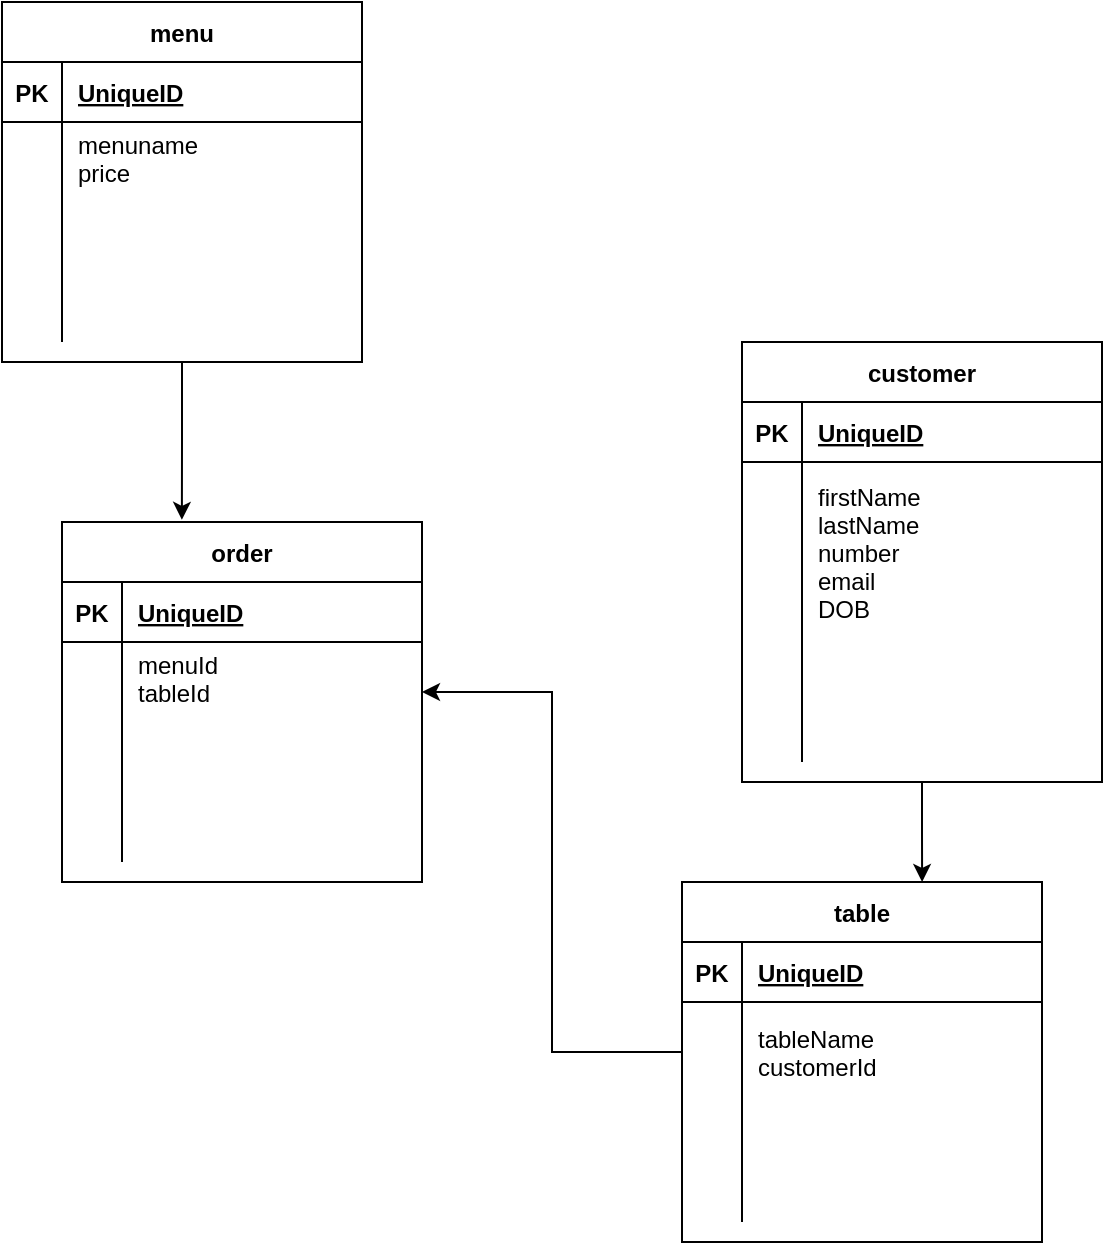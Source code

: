 <mxfile version="20.5.1" type="github">
  <diagram id="R2lEEEUBdFMjLlhIrx00" name="Page-1">
    <mxGraphModel dx="1102" dy="1026" grid="1" gridSize="10" guides="1" tooltips="1" connect="1" arrows="1" fold="1" page="1" pageScale="1" pageWidth="850" pageHeight="1100" math="0" shadow="0" extFonts="Permanent Marker^https://fonts.googleapis.com/css?family=Permanent+Marker">
      <root>
        <mxCell id="0" />
        <mxCell id="1" parent="0" />
        <mxCell id="HmCvgmjGHogJz_0cQoBX-1" value="order" style="shape=table;startSize=30;container=1;collapsible=1;childLayout=tableLayout;fixedRows=1;rowLines=0;fontStyle=1;align=center;resizeLast=1;" vertex="1" parent="1">
          <mxGeometry x="170" y="600" width="180" height="180" as="geometry" />
        </mxCell>
        <mxCell id="HmCvgmjGHogJz_0cQoBX-2" value="" style="shape=tableRow;horizontal=0;startSize=0;swimlaneHead=0;swimlaneBody=0;fillColor=none;collapsible=0;dropTarget=0;points=[[0,0.5],[1,0.5]];portConstraint=eastwest;top=0;left=0;right=0;bottom=1;" vertex="1" parent="HmCvgmjGHogJz_0cQoBX-1">
          <mxGeometry y="30" width="180" height="30" as="geometry" />
        </mxCell>
        <mxCell id="HmCvgmjGHogJz_0cQoBX-3" value="PK" style="shape=partialRectangle;connectable=0;fillColor=none;top=0;left=0;bottom=0;right=0;fontStyle=1;overflow=hidden;" vertex="1" parent="HmCvgmjGHogJz_0cQoBX-2">
          <mxGeometry width="30" height="30" as="geometry">
            <mxRectangle width="30" height="30" as="alternateBounds" />
          </mxGeometry>
        </mxCell>
        <mxCell id="HmCvgmjGHogJz_0cQoBX-4" value="UniqueID" style="shape=partialRectangle;connectable=0;fillColor=none;top=0;left=0;bottom=0;right=0;align=left;spacingLeft=6;fontStyle=5;overflow=hidden;" vertex="1" parent="HmCvgmjGHogJz_0cQoBX-2">
          <mxGeometry x="30" width="150" height="30" as="geometry">
            <mxRectangle width="150" height="30" as="alternateBounds" />
          </mxGeometry>
        </mxCell>
        <mxCell id="HmCvgmjGHogJz_0cQoBX-5" value="" style="shape=tableRow;horizontal=0;startSize=0;swimlaneHead=0;swimlaneBody=0;fillColor=none;collapsible=0;dropTarget=0;points=[[0,0.5],[1,0.5]];portConstraint=eastwest;top=0;left=0;right=0;bottom=0;" vertex="1" parent="HmCvgmjGHogJz_0cQoBX-1">
          <mxGeometry y="60" width="180" height="50" as="geometry" />
        </mxCell>
        <mxCell id="HmCvgmjGHogJz_0cQoBX-6" value="" style="shape=partialRectangle;connectable=0;fillColor=none;top=0;left=0;bottom=0;right=0;editable=1;overflow=hidden;" vertex="1" parent="HmCvgmjGHogJz_0cQoBX-5">
          <mxGeometry width="30" height="50" as="geometry">
            <mxRectangle width="30" height="50" as="alternateBounds" />
          </mxGeometry>
        </mxCell>
        <mxCell id="HmCvgmjGHogJz_0cQoBX-7" value="menuId&#xa;tableId&#xa;" style="shape=partialRectangle;connectable=0;fillColor=none;top=0;left=0;bottom=0;right=0;align=left;spacingLeft=6;overflow=hidden;" vertex="1" parent="HmCvgmjGHogJz_0cQoBX-5">
          <mxGeometry x="30" width="150" height="50" as="geometry">
            <mxRectangle width="150" height="50" as="alternateBounds" />
          </mxGeometry>
        </mxCell>
        <mxCell id="HmCvgmjGHogJz_0cQoBX-8" value="" style="shape=tableRow;horizontal=0;startSize=0;swimlaneHead=0;swimlaneBody=0;fillColor=none;collapsible=0;dropTarget=0;points=[[0,0.5],[1,0.5]];portConstraint=eastwest;top=0;left=0;right=0;bottom=0;" vertex="1" parent="HmCvgmjGHogJz_0cQoBX-1">
          <mxGeometry y="110" width="180" height="30" as="geometry" />
        </mxCell>
        <mxCell id="HmCvgmjGHogJz_0cQoBX-9" value="" style="shape=partialRectangle;connectable=0;fillColor=none;top=0;left=0;bottom=0;right=0;editable=1;overflow=hidden;" vertex="1" parent="HmCvgmjGHogJz_0cQoBX-8">
          <mxGeometry width="30" height="30" as="geometry">
            <mxRectangle width="30" height="30" as="alternateBounds" />
          </mxGeometry>
        </mxCell>
        <mxCell id="HmCvgmjGHogJz_0cQoBX-10" value="" style="shape=partialRectangle;connectable=0;fillColor=none;top=0;left=0;bottom=0;right=0;align=left;spacingLeft=6;overflow=hidden;" vertex="1" parent="HmCvgmjGHogJz_0cQoBX-8">
          <mxGeometry x="30" width="150" height="30" as="geometry">
            <mxRectangle width="150" height="30" as="alternateBounds" />
          </mxGeometry>
        </mxCell>
        <mxCell id="HmCvgmjGHogJz_0cQoBX-11" value="" style="shape=tableRow;horizontal=0;startSize=0;swimlaneHead=0;swimlaneBody=0;fillColor=none;collapsible=0;dropTarget=0;points=[[0,0.5],[1,0.5]];portConstraint=eastwest;top=0;left=0;right=0;bottom=0;" vertex="1" parent="HmCvgmjGHogJz_0cQoBX-1">
          <mxGeometry y="140" width="180" height="30" as="geometry" />
        </mxCell>
        <mxCell id="HmCvgmjGHogJz_0cQoBX-12" value="" style="shape=partialRectangle;connectable=0;fillColor=none;top=0;left=0;bottom=0;right=0;editable=1;overflow=hidden;" vertex="1" parent="HmCvgmjGHogJz_0cQoBX-11">
          <mxGeometry width="30" height="30" as="geometry">
            <mxRectangle width="30" height="30" as="alternateBounds" />
          </mxGeometry>
        </mxCell>
        <mxCell id="HmCvgmjGHogJz_0cQoBX-13" value="" style="shape=partialRectangle;connectable=0;fillColor=none;top=0;left=0;bottom=0;right=0;align=left;spacingLeft=6;overflow=hidden;" vertex="1" parent="HmCvgmjGHogJz_0cQoBX-11">
          <mxGeometry x="30" width="150" height="30" as="geometry">
            <mxRectangle width="150" height="30" as="alternateBounds" />
          </mxGeometry>
        </mxCell>
        <mxCell id="HmCvgmjGHogJz_0cQoBX-16" value="table" style="shape=table;startSize=30;container=1;collapsible=1;childLayout=tableLayout;fixedRows=1;rowLines=0;fontStyle=1;align=center;resizeLast=1;" vertex="1" parent="1">
          <mxGeometry x="480" y="780" width="180" height="180" as="geometry" />
        </mxCell>
        <mxCell id="HmCvgmjGHogJz_0cQoBX-17" value="" style="shape=tableRow;horizontal=0;startSize=0;swimlaneHead=0;swimlaneBody=0;fillColor=none;collapsible=0;dropTarget=0;points=[[0,0.5],[1,0.5]];portConstraint=eastwest;top=0;left=0;right=0;bottom=1;" vertex="1" parent="HmCvgmjGHogJz_0cQoBX-16">
          <mxGeometry y="30" width="180" height="30" as="geometry" />
        </mxCell>
        <mxCell id="HmCvgmjGHogJz_0cQoBX-18" value="PK" style="shape=partialRectangle;connectable=0;fillColor=none;top=0;left=0;bottom=0;right=0;fontStyle=1;overflow=hidden;" vertex="1" parent="HmCvgmjGHogJz_0cQoBX-17">
          <mxGeometry width="30" height="30" as="geometry">
            <mxRectangle width="30" height="30" as="alternateBounds" />
          </mxGeometry>
        </mxCell>
        <mxCell id="HmCvgmjGHogJz_0cQoBX-19" value="UniqueID" style="shape=partialRectangle;connectable=0;fillColor=none;top=0;left=0;bottom=0;right=0;align=left;spacingLeft=6;fontStyle=5;overflow=hidden;" vertex="1" parent="HmCvgmjGHogJz_0cQoBX-17">
          <mxGeometry x="30" width="150" height="30" as="geometry">
            <mxRectangle width="150" height="30" as="alternateBounds" />
          </mxGeometry>
        </mxCell>
        <mxCell id="HmCvgmjGHogJz_0cQoBX-20" value="" style="shape=tableRow;horizontal=0;startSize=0;swimlaneHead=0;swimlaneBody=0;fillColor=none;collapsible=0;dropTarget=0;points=[[0,0.5],[1,0.5]];portConstraint=eastwest;top=0;left=0;right=0;bottom=0;" vertex="1" parent="HmCvgmjGHogJz_0cQoBX-16">
          <mxGeometry y="60" width="180" height="50" as="geometry" />
        </mxCell>
        <mxCell id="HmCvgmjGHogJz_0cQoBX-21" value="" style="shape=partialRectangle;connectable=0;fillColor=none;top=0;left=0;bottom=0;right=0;editable=1;overflow=hidden;" vertex="1" parent="HmCvgmjGHogJz_0cQoBX-20">
          <mxGeometry width="30" height="50" as="geometry">
            <mxRectangle width="30" height="50" as="alternateBounds" />
          </mxGeometry>
        </mxCell>
        <mxCell id="HmCvgmjGHogJz_0cQoBX-22" value="tableName&#xa;customerId" style="shape=partialRectangle;connectable=0;fillColor=none;top=0;left=0;bottom=0;right=0;align=left;spacingLeft=6;overflow=hidden;" vertex="1" parent="HmCvgmjGHogJz_0cQoBX-20">
          <mxGeometry x="30" width="150" height="50" as="geometry">
            <mxRectangle width="150" height="50" as="alternateBounds" />
          </mxGeometry>
        </mxCell>
        <mxCell id="HmCvgmjGHogJz_0cQoBX-23" value="" style="shape=tableRow;horizontal=0;startSize=0;swimlaneHead=0;swimlaneBody=0;fillColor=none;collapsible=0;dropTarget=0;points=[[0,0.5],[1,0.5]];portConstraint=eastwest;top=0;left=0;right=0;bottom=0;" vertex="1" parent="HmCvgmjGHogJz_0cQoBX-16">
          <mxGeometry y="110" width="180" height="30" as="geometry" />
        </mxCell>
        <mxCell id="HmCvgmjGHogJz_0cQoBX-24" value="" style="shape=partialRectangle;connectable=0;fillColor=none;top=0;left=0;bottom=0;right=0;editable=1;overflow=hidden;" vertex="1" parent="HmCvgmjGHogJz_0cQoBX-23">
          <mxGeometry width="30" height="30" as="geometry">
            <mxRectangle width="30" height="30" as="alternateBounds" />
          </mxGeometry>
        </mxCell>
        <mxCell id="HmCvgmjGHogJz_0cQoBX-25" value="" style="shape=partialRectangle;connectable=0;fillColor=none;top=0;left=0;bottom=0;right=0;align=left;spacingLeft=6;overflow=hidden;" vertex="1" parent="HmCvgmjGHogJz_0cQoBX-23">
          <mxGeometry x="30" width="150" height="30" as="geometry">
            <mxRectangle width="150" height="30" as="alternateBounds" />
          </mxGeometry>
        </mxCell>
        <mxCell id="HmCvgmjGHogJz_0cQoBX-26" value="" style="shape=tableRow;horizontal=0;startSize=0;swimlaneHead=0;swimlaneBody=0;fillColor=none;collapsible=0;dropTarget=0;points=[[0,0.5],[1,0.5]];portConstraint=eastwest;top=0;left=0;right=0;bottom=0;" vertex="1" parent="HmCvgmjGHogJz_0cQoBX-16">
          <mxGeometry y="140" width="180" height="30" as="geometry" />
        </mxCell>
        <mxCell id="HmCvgmjGHogJz_0cQoBX-27" value="" style="shape=partialRectangle;connectable=0;fillColor=none;top=0;left=0;bottom=0;right=0;editable=1;overflow=hidden;" vertex="1" parent="HmCvgmjGHogJz_0cQoBX-26">
          <mxGeometry width="30" height="30" as="geometry">
            <mxRectangle width="30" height="30" as="alternateBounds" />
          </mxGeometry>
        </mxCell>
        <mxCell id="HmCvgmjGHogJz_0cQoBX-28" value="" style="shape=partialRectangle;connectable=0;fillColor=none;top=0;left=0;bottom=0;right=0;align=left;spacingLeft=6;overflow=hidden;" vertex="1" parent="HmCvgmjGHogJz_0cQoBX-26">
          <mxGeometry x="30" width="150" height="30" as="geometry">
            <mxRectangle width="150" height="30" as="alternateBounds" />
          </mxGeometry>
        </mxCell>
        <mxCell id="HmCvgmjGHogJz_0cQoBX-30" style="edgeStyle=orthogonalEdgeStyle;rounded=0;orthogonalLoop=1;jettySize=auto;html=1;entryX=1;entryY=0.5;entryDx=0;entryDy=0;" edge="1" parent="1" source="HmCvgmjGHogJz_0cQoBX-20" target="HmCvgmjGHogJz_0cQoBX-5">
          <mxGeometry relative="1" as="geometry" />
        </mxCell>
        <mxCell id="HmCvgmjGHogJz_0cQoBX-45" style="edgeStyle=orthogonalEdgeStyle;rounded=0;orthogonalLoop=1;jettySize=auto;html=1;entryX=0.333;entryY=-0.006;entryDx=0;entryDy=0;entryPerimeter=0;" edge="1" parent="1" source="HmCvgmjGHogJz_0cQoBX-31" target="HmCvgmjGHogJz_0cQoBX-1">
          <mxGeometry relative="1" as="geometry" />
        </mxCell>
        <mxCell id="HmCvgmjGHogJz_0cQoBX-31" value="menu" style="shape=table;startSize=30;container=1;collapsible=1;childLayout=tableLayout;fixedRows=1;rowLines=0;fontStyle=1;align=center;resizeLast=1;" vertex="1" parent="1">
          <mxGeometry x="140" y="340" width="180" height="180" as="geometry" />
        </mxCell>
        <mxCell id="HmCvgmjGHogJz_0cQoBX-32" value="" style="shape=tableRow;horizontal=0;startSize=0;swimlaneHead=0;swimlaneBody=0;fillColor=none;collapsible=0;dropTarget=0;points=[[0,0.5],[1,0.5]];portConstraint=eastwest;top=0;left=0;right=0;bottom=1;" vertex="1" parent="HmCvgmjGHogJz_0cQoBX-31">
          <mxGeometry y="30" width="180" height="30" as="geometry" />
        </mxCell>
        <mxCell id="HmCvgmjGHogJz_0cQoBX-33" value="PK" style="shape=partialRectangle;connectable=0;fillColor=none;top=0;left=0;bottom=0;right=0;fontStyle=1;overflow=hidden;" vertex="1" parent="HmCvgmjGHogJz_0cQoBX-32">
          <mxGeometry width="30" height="30" as="geometry">
            <mxRectangle width="30" height="30" as="alternateBounds" />
          </mxGeometry>
        </mxCell>
        <mxCell id="HmCvgmjGHogJz_0cQoBX-34" value="UniqueID" style="shape=partialRectangle;connectable=0;fillColor=none;top=0;left=0;bottom=0;right=0;align=left;spacingLeft=6;fontStyle=5;overflow=hidden;" vertex="1" parent="HmCvgmjGHogJz_0cQoBX-32">
          <mxGeometry x="30" width="150" height="30" as="geometry">
            <mxRectangle width="150" height="30" as="alternateBounds" />
          </mxGeometry>
        </mxCell>
        <mxCell id="HmCvgmjGHogJz_0cQoBX-35" value="" style="shape=tableRow;horizontal=0;startSize=0;swimlaneHead=0;swimlaneBody=0;fillColor=none;collapsible=0;dropTarget=0;points=[[0,0.5],[1,0.5]];portConstraint=eastwest;top=0;left=0;right=0;bottom=0;" vertex="1" parent="HmCvgmjGHogJz_0cQoBX-31">
          <mxGeometry y="60" width="180" height="50" as="geometry" />
        </mxCell>
        <mxCell id="HmCvgmjGHogJz_0cQoBX-36" value="" style="shape=partialRectangle;connectable=0;fillColor=none;top=0;left=0;bottom=0;right=0;editable=1;overflow=hidden;" vertex="1" parent="HmCvgmjGHogJz_0cQoBX-35">
          <mxGeometry width="30" height="50" as="geometry">
            <mxRectangle width="30" height="50" as="alternateBounds" />
          </mxGeometry>
        </mxCell>
        <mxCell id="HmCvgmjGHogJz_0cQoBX-37" value="menuname&#xa;price&#xa;" style="shape=partialRectangle;connectable=0;fillColor=none;top=0;left=0;bottom=0;right=0;align=left;spacingLeft=6;overflow=hidden;" vertex="1" parent="HmCvgmjGHogJz_0cQoBX-35">
          <mxGeometry x="30" width="150" height="50" as="geometry">
            <mxRectangle width="150" height="50" as="alternateBounds" />
          </mxGeometry>
        </mxCell>
        <mxCell id="HmCvgmjGHogJz_0cQoBX-38" value="" style="shape=tableRow;horizontal=0;startSize=0;swimlaneHead=0;swimlaneBody=0;fillColor=none;collapsible=0;dropTarget=0;points=[[0,0.5],[1,0.5]];portConstraint=eastwest;top=0;left=0;right=0;bottom=0;" vertex="1" parent="HmCvgmjGHogJz_0cQoBX-31">
          <mxGeometry y="110" width="180" height="30" as="geometry" />
        </mxCell>
        <mxCell id="HmCvgmjGHogJz_0cQoBX-39" value="" style="shape=partialRectangle;connectable=0;fillColor=none;top=0;left=0;bottom=0;right=0;editable=1;overflow=hidden;" vertex="1" parent="HmCvgmjGHogJz_0cQoBX-38">
          <mxGeometry width="30" height="30" as="geometry">
            <mxRectangle width="30" height="30" as="alternateBounds" />
          </mxGeometry>
        </mxCell>
        <mxCell id="HmCvgmjGHogJz_0cQoBX-40" value="" style="shape=partialRectangle;connectable=0;fillColor=none;top=0;left=0;bottom=0;right=0;align=left;spacingLeft=6;overflow=hidden;" vertex="1" parent="HmCvgmjGHogJz_0cQoBX-38">
          <mxGeometry x="30" width="150" height="30" as="geometry">
            <mxRectangle width="150" height="30" as="alternateBounds" />
          </mxGeometry>
        </mxCell>
        <mxCell id="HmCvgmjGHogJz_0cQoBX-41" value="" style="shape=tableRow;horizontal=0;startSize=0;swimlaneHead=0;swimlaneBody=0;fillColor=none;collapsible=0;dropTarget=0;points=[[0,0.5],[1,0.5]];portConstraint=eastwest;top=0;left=0;right=0;bottom=0;" vertex="1" parent="HmCvgmjGHogJz_0cQoBX-31">
          <mxGeometry y="140" width="180" height="30" as="geometry" />
        </mxCell>
        <mxCell id="HmCvgmjGHogJz_0cQoBX-42" value="" style="shape=partialRectangle;connectable=0;fillColor=none;top=0;left=0;bottom=0;right=0;editable=1;overflow=hidden;" vertex="1" parent="HmCvgmjGHogJz_0cQoBX-41">
          <mxGeometry width="30" height="30" as="geometry">
            <mxRectangle width="30" height="30" as="alternateBounds" />
          </mxGeometry>
        </mxCell>
        <mxCell id="HmCvgmjGHogJz_0cQoBX-43" value="" style="shape=partialRectangle;connectable=0;fillColor=none;top=0;left=0;bottom=0;right=0;align=left;spacingLeft=6;overflow=hidden;" vertex="1" parent="HmCvgmjGHogJz_0cQoBX-41">
          <mxGeometry x="30" width="150" height="30" as="geometry">
            <mxRectangle width="150" height="30" as="alternateBounds" />
          </mxGeometry>
        </mxCell>
        <mxCell id="HmCvgmjGHogJz_0cQoBX-60" style="edgeStyle=orthogonalEdgeStyle;rounded=0;orthogonalLoop=1;jettySize=auto;html=1;entryX=0.667;entryY=0;entryDx=0;entryDy=0;entryPerimeter=0;" edge="1" parent="1" source="HmCvgmjGHogJz_0cQoBX-46" target="HmCvgmjGHogJz_0cQoBX-16">
          <mxGeometry relative="1" as="geometry" />
        </mxCell>
        <mxCell id="HmCvgmjGHogJz_0cQoBX-46" value="customer" style="shape=table;startSize=30;container=1;collapsible=1;childLayout=tableLayout;fixedRows=1;rowLines=0;fontStyle=1;align=center;resizeLast=1;" vertex="1" parent="1">
          <mxGeometry x="510" y="510" width="180" height="220" as="geometry" />
        </mxCell>
        <mxCell id="HmCvgmjGHogJz_0cQoBX-47" value="" style="shape=tableRow;horizontal=0;startSize=0;swimlaneHead=0;swimlaneBody=0;fillColor=none;collapsible=0;dropTarget=0;points=[[0,0.5],[1,0.5]];portConstraint=eastwest;top=0;left=0;right=0;bottom=1;" vertex="1" parent="HmCvgmjGHogJz_0cQoBX-46">
          <mxGeometry y="30" width="180" height="30" as="geometry" />
        </mxCell>
        <mxCell id="HmCvgmjGHogJz_0cQoBX-48" value="PK" style="shape=partialRectangle;connectable=0;fillColor=none;top=0;left=0;bottom=0;right=0;fontStyle=1;overflow=hidden;" vertex="1" parent="HmCvgmjGHogJz_0cQoBX-47">
          <mxGeometry width="30" height="30" as="geometry">
            <mxRectangle width="30" height="30" as="alternateBounds" />
          </mxGeometry>
        </mxCell>
        <mxCell id="HmCvgmjGHogJz_0cQoBX-49" value="UniqueID" style="shape=partialRectangle;connectable=0;fillColor=none;top=0;left=0;bottom=0;right=0;align=left;spacingLeft=6;fontStyle=5;overflow=hidden;" vertex="1" parent="HmCvgmjGHogJz_0cQoBX-47">
          <mxGeometry x="30" width="150" height="30" as="geometry">
            <mxRectangle width="150" height="30" as="alternateBounds" />
          </mxGeometry>
        </mxCell>
        <mxCell id="HmCvgmjGHogJz_0cQoBX-50" value="" style="shape=tableRow;horizontal=0;startSize=0;swimlaneHead=0;swimlaneBody=0;fillColor=none;collapsible=0;dropTarget=0;points=[[0,0.5],[1,0.5]];portConstraint=eastwest;top=0;left=0;right=0;bottom=0;" vertex="1" parent="HmCvgmjGHogJz_0cQoBX-46">
          <mxGeometry y="60" width="180" height="90" as="geometry" />
        </mxCell>
        <mxCell id="HmCvgmjGHogJz_0cQoBX-51" value="" style="shape=partialRectangle;connectable=0;fillColor=none;top=0;left=0;bottom=0;right=0;editable=1;overflow=hidden;" vertex="1" parent="HmCvgmjGHogJz_0cQoBX-50">
          <mxGeometry width="30" height="90" as="geometry">
            <mxRectangle width="30" height="90" as="alternateBounds" />
          </mxGeometry>
        </mxCell>
        <mxCell id="HmCvgmjGHogJz_0cQoBX-52" value="firstName&#xa;lastName&#xa;number&#xa;email&#xa;DOB" style="shape=partialRectangle;connectable=0;fillColor=none;top=0;left=0;bottom=0;right=0;align=left;spacingLeft=6;overflow=hidden;" vertex="1" parent="HmCvgmjGHogJz_0cQoBX-50">
          <mxGeometry x="30" width="150" height="90" as="geometry">
            <mxRectangle width="150" height="90" as="alternateBounds" />
          </mxGeometry>
        </mxCell>
        <mxCell id="HmCvgmjGHogJz_0cQoBX-53" value="" style="shape=tableRow;horizontal=0;startSize=0;swimlaneHead=0;swimlaneBody=0;fillColor=none;collapsible=0;dropTarget=0;points=[[0,0.5],[1,0.5]];portConstraint=eastwest;top=0;left=0;right=0;bottom=0;" vertex="1" parent="HmCvgmjGHogJz_0cQoBX-46">
          <mxGeometry y="150" width="180" height="30" as="geometry" />
        </mxCell>
        <mxCell id="HmCvgmjGHogJz_0cQoBX-54" value="" style="shape=partialRectangle;connectable=0;fillColor=none;top=0;left=0;bottom=0;right=0;editable=1;overflow=hidden;" vertex="1" parent="HmCvgmjGHogJz_0cQoBX-53">
          <mxGeometry width="30" height="30" as="geometry">
            <mxRectangle width="30" height="30" as="alternateBounds" />
          </mxGeometry>
        </mxCell>
        <mxCell id="HmCvgmjGHogJz_0cQoBX-55" value="" style="shape=partialRectangle;connectable=0;fillColor=none;top=0;left=0;bottom=0;right=0;align=left;spacingLeft=6;overflow=hidden;" vertex="1" parent="HmCvgmjGHogJz_0cQoBX-53">
          <mxGeometry x="30" width="150" height="30" as="geometry">
            <mxRectangle width="150" height="30" as="alternateBounds" />
          </mxGeometry>
        </mxCell>
        <mxCell id="HmCvgmjGHogJz_0cQoBX-56" value="" style="shape=tableRow;horizontal=0;startSize=0;swimlaneHead=0;swimlaneBody=0;fillColor=none;collapsible=0;dropTarget=0;points=[[0,0.5],[1,0.5]];portConstraint=eastwest;top=0;left=0;right=0;bottom=0;" vertex="1" parent="HmCvgmjGHogJz_0cQoBX-46">
          <mxGeometry y="180" width="180" height="30" as="geometry" />
        </mxCell>
        <mxCell id="HmCvgmjGHogJz_0cQoBX-57" value="" style="shape=partialRectangle;connectable=0;fillColor=none;top=0;left=0;bottom=0;right=0;editable=1;overflow=hidden;" vertex="1" parent="HmCvgmjGHogJz_0cQoBX-56">
          <mxGeometry width="30" height="30" as="geometry">
            <mxRectangle width="30" height="30" as="alternateBounds" />
          </mxGeometry>
        </mxCell>
        <mxCell id="HmCvgmjGHogJz_0cQoBX-58" value="" style="shape=partialRectangle;connectable=0;fillColor=none;top=0;left=0;bottom=0;right=0;align=left;spacingLeft=6;overflow=hidden;" vertex="1" parent="HmCvgmjGHogJz_0cQoBX-56">
          <mxGeometry x="30" width="150" height="30" as="geometry">
            <mxRectangle width="150" height="30" as="alternateBounds" />
          </mxGeometry>
        </mxCell>
      </root>
    </mxGraphModel>
  </diagram>
</mxfile>
